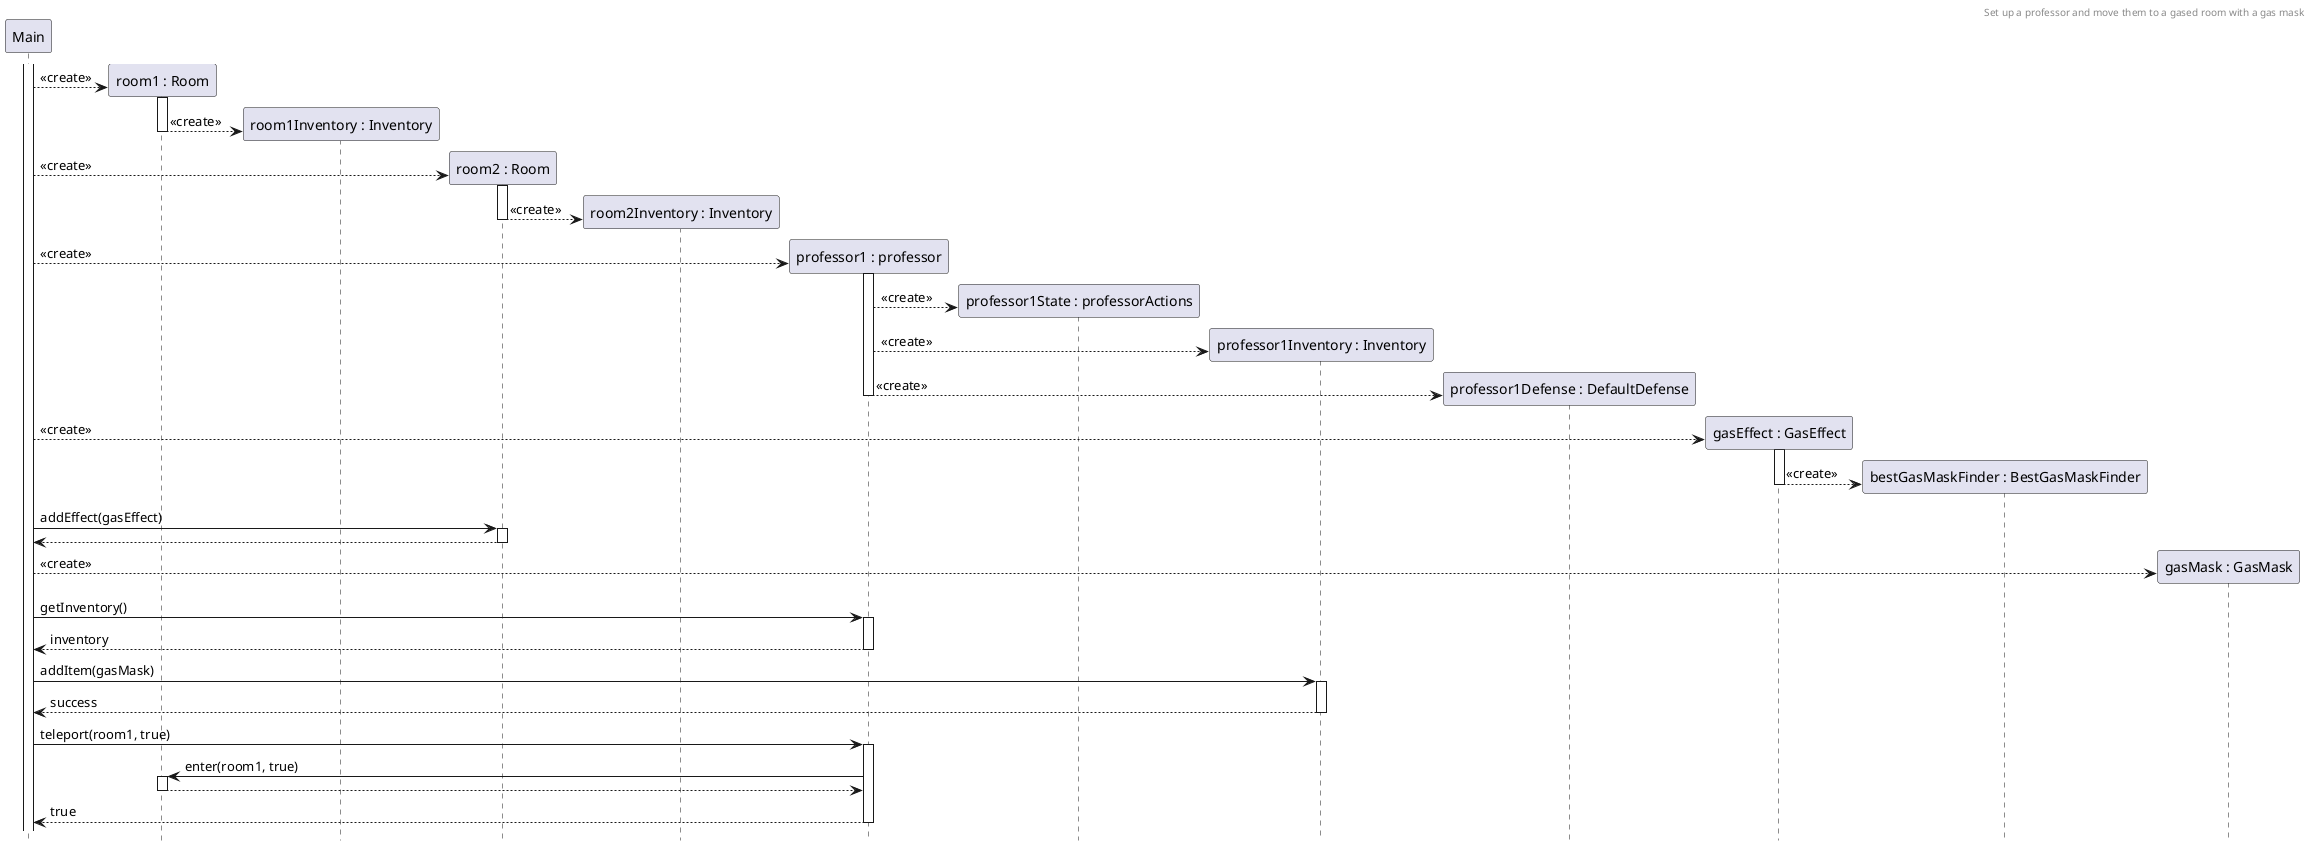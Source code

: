 @startuml professorTeleportNoGasMaskComm
header Set up a professor and move them to a gased room with a gas mask
hide footbox

participant M as "Main"
activate M
create R1 as "room1 : Room"
M --> R1 :  <<create>>
activate R1
create R1I as "room1Inventory : Inventory"
R1 --> R1I --: <<create>>

create R2 as "room2 : Room"
M --> R2 :  <<create>>
activate R2
create R2I as "room2Inventory : Inventory"
R2 --> R2I --: <<create>>

create P1 as "professor1 : professor"
M --> P1 ++: <<create>>
create P1S as "professor1State : professorActions"
P1 --> P1S : <<create>>
create P1I as "professor1Inventory : Inventory"
P1 --> P1I : <<create>>
create P1D as "professor1Defense : DefaultDefense"
P1 --> P1D --: <<create>>

create gas as "gasEffect : GasEffect"
M --> gas : <<create>>
activate gas

create gasMaskFinder as "bestGasMaskFinder : BestGasMaskFinder"
gas --> gasMaskFinder --: <<create>>

M -> R2 ++ : addEffect(gasEffect)
return

create gasMask as "gasMask : GasMask"
M --> gasMask: <<create>>

M -> P1 ++: getInventory()
return inventory

M -> P1I ++: addItem(gasMask)
return success

M -> P1 ++ : teleport(room1, true)
    P1 -> R1++: enter(room1, true)
    return
return true
@enduml

